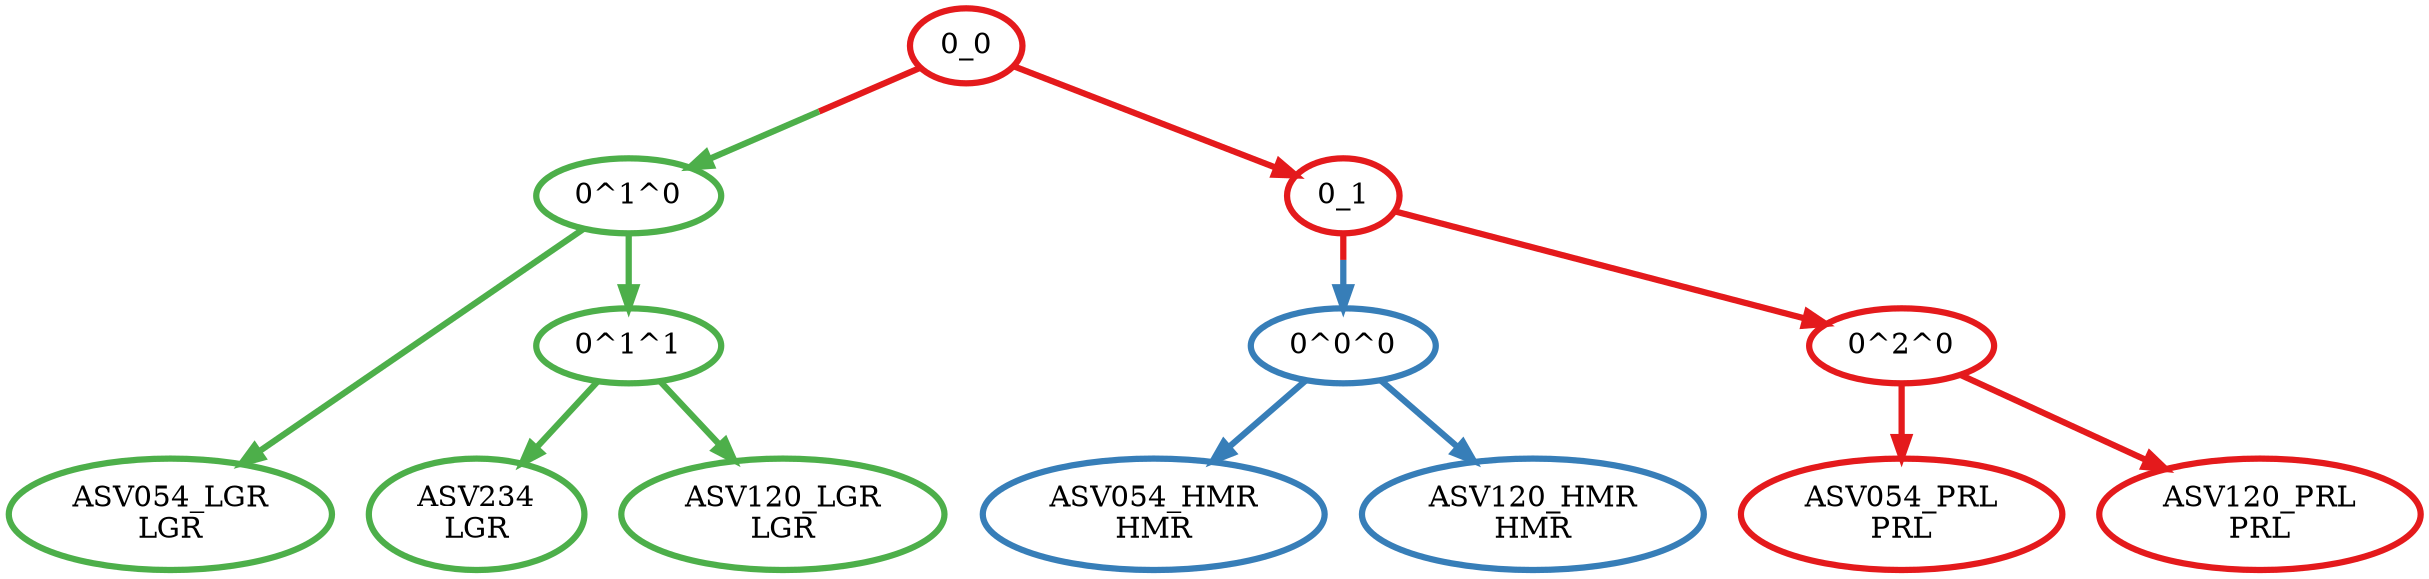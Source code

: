 digraph T {
	{
		rank=same
		12 [penwidth=3,colorscheme=set19,color=2,label="ASV054_HMR\nHMR"]
		11 [penwidth=3,colorscheme=set19,color=2,label="ASV120_HMR\nHMR"]
		9 [penwidth=3,colorscheme=set19,color=3,label="ASV234\nLGR"]
		8 [penwidth=3,colorscheme=set19,color=3,label="ASV120_LGR\nLGR"]
		6 [penwidth=3,colorscheme=set19,color=3,label="ASV054_LGR\nLGR"]
		4 [penwidth=3,colorscheme=set19,color=1,label="ASV054_PRL\nPRL"]
		3 [penwidth=3,colorscheme=set19,color=1,label="ASV120_PRL\nPRL"]
	}
	10 [penwidth=3,colorscheme=set19,color=2,label="0^0^0"]
	7 [penwidth=3,colorscheme=set19,color=3,label="0^1^1"]
	5 [penwidth=3,colorscheme=set19,color=3,label="0^1^0"]
	2 [penwidth=3,colorscheme=set19,color=1,label="0^2^0"]
	1 [penwidth=3,colorscheme=set19,color=1,label="0_1"]
	0 [penwidth=3,colorscheme=set19,color=1,label="0_0"]
	10 -> 12 [penwidth=3,colorscheme=set19,color=2]
	10 -> 11 [penwidth=3,colorscheme=set19,color=2]
	7 -> 9 [penwidth=3,colorscheme=set19,color=3]
	7 -> 8 [penwidth=3,colorscheme=set19,color=3]
	5 -> 7 [penwidth=3,colorscheme=set19,color=3]
	5 -> 6 [penwidth=3,colorscheme=set19,color=3]
	2 -> 4 [penwidth=3,colorscheme=set19,color=1]
	2 -> 3 [penwidth=3,colorscheme=set19,color=1]
	1 -> 10 [penwidth=3,colorscheme=set19,color="1;0.5:2"]
	1 -> 2 [penwidth=3,colorscheme=set19,color=1]
	0 -> 5 [penwidth=3,colorscheme=set19,color="1;0.5:3"]
	0 -> 1 [penwidth=3,colorscheme=set19,color=1]
}
